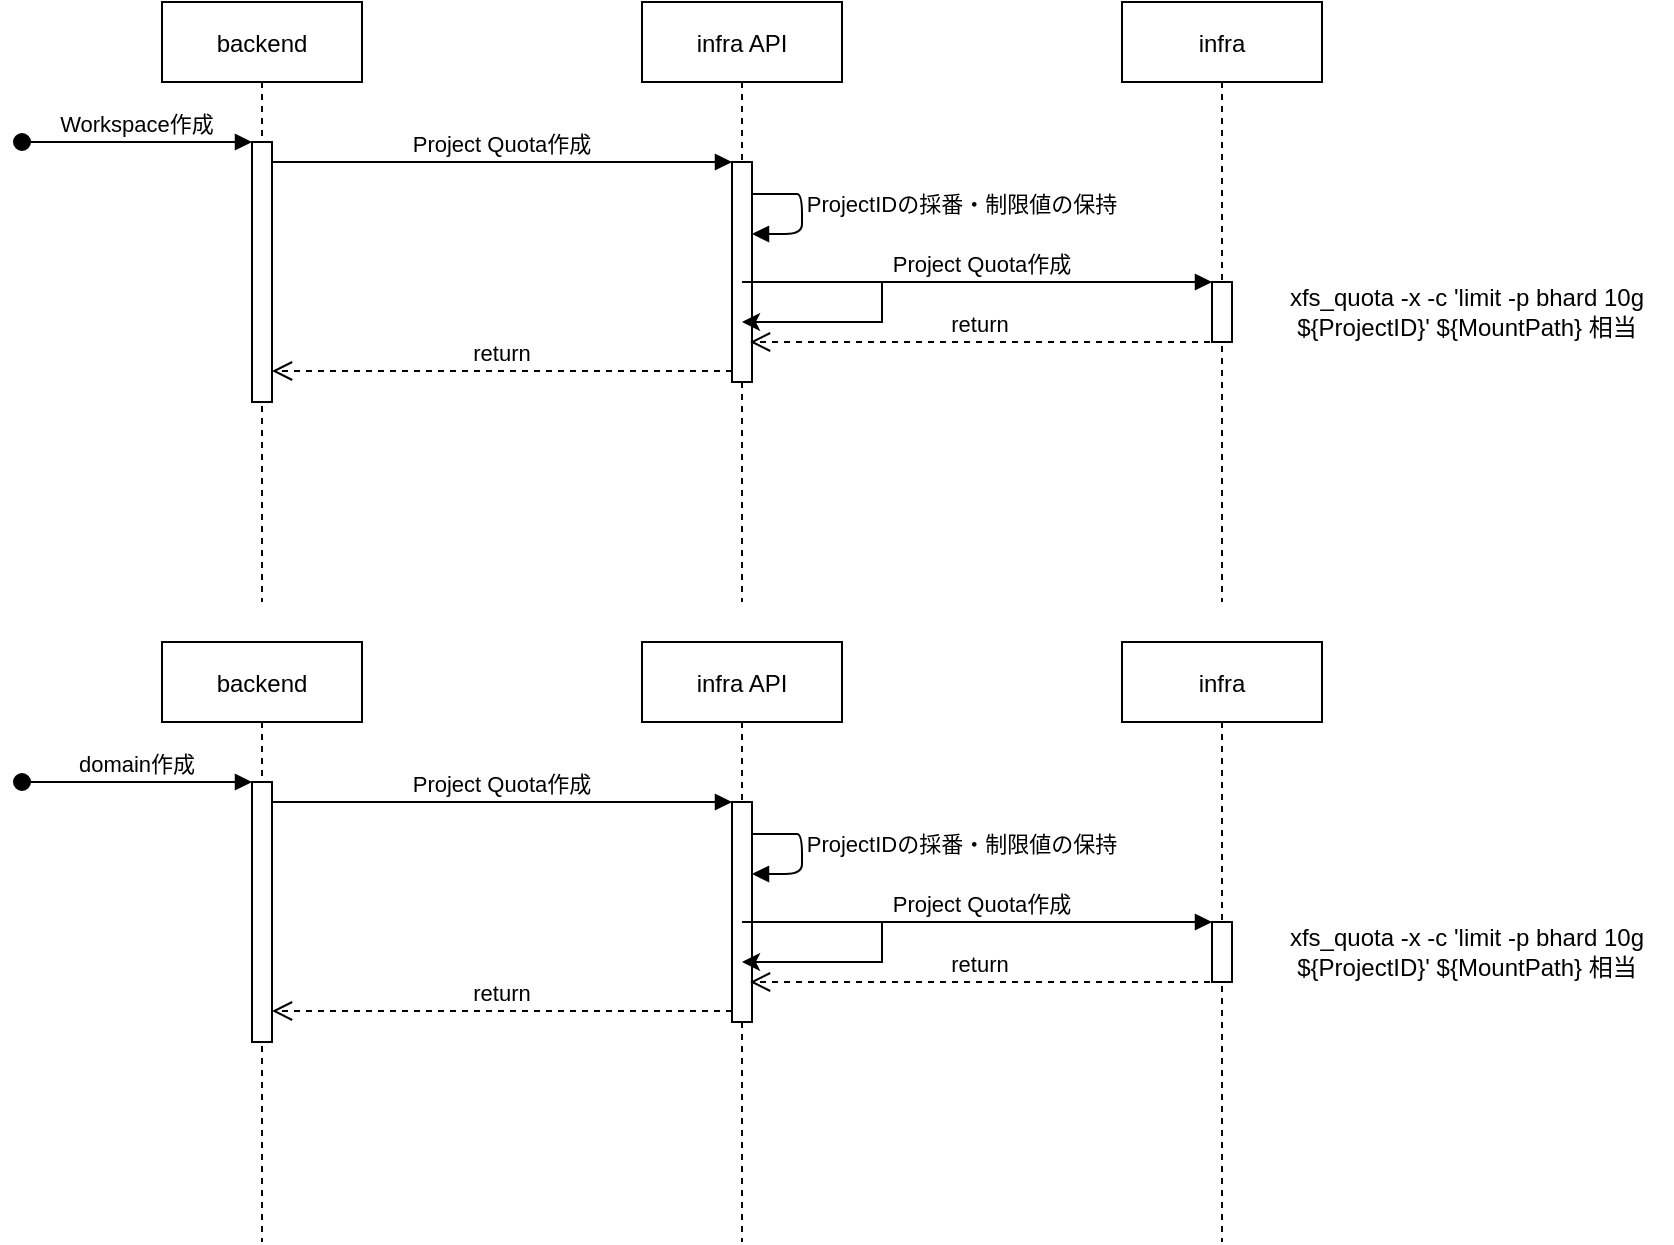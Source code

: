 <mxfile version="15.5.2" type="github">
  <diagram id="kgpKYQtTHZ0yAKxKKP6v" name="Page-1">
    <mxGraphModel dx="769" dy="696" grid="1" gridSize="10" guides="1" tooltips="1" connect="1" arrows="1" fold="1" page="1" pageScale="1" pageWidth="850" pageHeight="1100" math="0" shadow="0">
      <root>
        <mxCell id="0" />
        <mxCell id="1" parent="0" />
        <mxCell id="3nuBFxr9cyL0pnOWT2aG-1" value="backend" style="shape=umlLifeline;perimeter=lifelinePerimeter;container=1;collapsible=0;recursiveResize=0;rounded=0;shadow=0;strokeWidth=1;" parent="1" vertex="1">
          <mxGeometry x="120" y="80" width="100" height="300" as="geometry" />
        </mxCell>
        <mxCell id="3nuBFxr9cyL0pnOWT2aG-2" value="" style="points=[];perimeter=orthogonalPerimeter;rounded=0;shadow=0;strokeWidth=1;" parent="3nuBFxr9cyL0pnOWT2aG-1" vertex="1">
          <mxGeometry x="45" y="70" width="10" height="130" as="geometry" />
        </mxCell>
        <mxCell id="3nuBFxr9cyL0pnOWT2aG-3" value="Workspace作成" style="verticalAlign=bottom;startArrow=oval;endArrow=block;startSize=8;shadow=0;strokeWidth=1;" parent="3nuBFxr9cyL0pnOWT2aG-1" target="3nuBFxr9cyL0pnOWT2aG-2" edge="1">
          <mxGeometry relative="1" as="geometry">
            <mxPoint x="-70" y="70" as="sourcePoint" />
          </mxGeometry>
        </mxCell>
        <mxCell id="3nuBFxr9cyL0pnOWT2aG-5" value="infra API" style="shape=umlLifeline;perimeter=lifelinePerimeter;container=1;collapsible=0;recursiveResize=0;rounded=0;shadow=0;strokeWidth=1;" parent="1" vertex="1">
          <mxGeometry x="360" y="80" width="100" height="300" as="geometry" />
        </mxCell>
        <mxCell id="3nuBFxr9cyL0pnOWT2aG-6" value="" style="points=[];perimeter=orthogonalPerimeter;rounded=0;shadow=0;strokeWidth=1;" parent="3nuBFxr9cyL0pnOWT2aG-5" vertex="1">
          <mxGeometry x="45" y="80" width="10" height="110" as="geometry" />
        </mxCell>
        <mxCell id="3nuBFxr9cyL0pnOWT2aG-7" value="return" style="verticalAlign=bottom;endArrow=open;dashed=1;endSize=8;exitX=0;exitY=0.95;shadow=0;strokeWidth=1;" parent="1" source="3nuBFxr9cyL0pnOWT2aG-6" target="3nuBFxr9cyL0pnOWT2aG-2" edge="1">
          <mxGeometry relative="1" as="geometry">
            <mxPoint x="275" y="236" as="targetPoint" />
          </mxGeometry>
        </mxCell>
        <mxCell id="3nuBFxr9cyL0pnOWT2aG-8" value="Project Quota作成" style="verticalAlign=bottom;endArrow=block;entryX=0;entryY=0;shadow=0;strokeWidth=1;" parent="1" source="3nuBFxr9cyL0pnOWT2aG-2" target="3nuBFxr9cyL0pnOWT2aG-6" edge="1">
          <mxGeometry relative="1" as="geometry">
            <mxPoint x="275" y="160" as="sourcePoint" />
          </mxGeometry>
        </mxCell>
        <mxCell id="WRocmoPPFgqxLy-m5w7Q-1" value="infra" style="shape=umlLifeline;perimeter=lifelinePerimeter;container=1;collapsible=0;recursiveResize=0;rounded=0;shadow=0;strokeWidth=1;" vertex="1" parent="1">
          <mxGeometry x="600" y="80" width="100" height="300" as="geometry" />
        </mxCell>
        <mxCell id="WRocmoPPFgqxLy-m5w7Q-2" value="" style="points=[];perimeter=orthogonalPerimeter;rounded=0;shadow=0;strokeWidth=1;" vertex="1" parent="WRocmoPPFgqxLy-m5w7Q-1">
          <mxGeometry x="45" y="140" width="10" height="30" as="geometry" />
        </mxCell>
        <mxCell id="WRocmoPPFgqxLy-m5w7Q-4" value="ProjectIDの採番・制限値の保持" style="verticalAlign=bottom;endArrow=block;shadow=0;strokeWidth=1;" edge="1" parent="WRocmoPPFgqxLy-m5w7Q-1">
          <mxGeometry x="0.114" y="80" relative="1" as="geometry">
            <mxPoint x="-185" y="96.0" as="sourcePoint" />
            <mxPoint x="-185" y="116" as="targetPoint" />
            <Array as="points">
              <mxPoint x="-170" y="96" />
              <mxPoint x="-160" y="96" />
              <mxPoint x="-160" y="116" />
            </Array>
            <mxPoint as="offset" />
          </mxGeometry>
        </mxCell>
        <mxCell id="WRocmoPPFgqxLy-m5w7Q-5" value="Project Quota作成" style="verticalAlign=bottom;endArrow=block;entryX=0;entryY=0;shadow=0;strokeWidth=1;" edge="1" parent="WRocmoPPFgqxLy-m5w7Q-1">
          <mxGeometry relative="1" as="geometry">
            <mxPoint x="-185" y="140.0" as="sourcePoint" />
            <mxPoint x="45" y="140.0" as="targetPoint" />
          </mxGeometry>
        </mxCell>
        <mxCell id="WRocmoPPFgqxLy-m5w7Q-6" value="return" style="verticalAlign=bottom;endArrow=open;dashed=1;endSize=8;exitX=0;exitY=0.95;shadow=0;strokeWidth=1;" edge="1" parent="1">
          <mxGeometry relative="1" as="geometry">
            <mxPoint x="414" y="250.0" as="targetPoint" />
            <mxPoint x="644" y="250.0" as="sourcePoint" />
          </mxGeometry>
        </mxCell>
        <mxCell id="WRocmoPPFgqxLy-m5w7Q-9" value="xfs_quota -x -c &#39;limit -p bhard 10g ${ProjectID}&#39; ${MountPath} 相当" style="text;html=1;strokeColor=none;fillColor=none;align=center;verticalAlign=middle;whiteSpace=wrap;rounded=0;" vertex="1" parent="1">
          <mxGeometry x="670" y="220" width="205" height="30" as="geometry" />
        </mxCell>
        <mxCell id="WRocmoPPFgqxLy-m5w7Q-10" style="edgeStyle=orthogonalEdgeStyle;rounded=0;orthogonalLoop=1;jettySize=auto;html=1;" edge="1" parent="1" source="3nuBFxr9cyL0pnOWT2aG-5" target="3nuBFxr9cyL0pnOWT2aG-5">
          <mxGeometry relative="1" as="geometry" />
        </mxCell>
        <mxCell id="WRocmoPPFgqxLy-m5w7Q-25" value="backend" style="shape=umlLifeline;perimeter=lifelinePerimeter;container=1;collapsible=0;recursiveResize=0;rounded=0;shadow=0;strokeWidth=1;" vertex="1" parent="1">
          <mxGeometry x="120" y="400" width="100" height="300" as="geometry" />
        </mxCell>
        <mxCell id="WRocmoPPFgqxLy-m5w7Q-26" value="" style="points=[];perimeter=orthogonalPerimeter;rounded=0;shadow=0;strokeWidth=1;" vertex="1" parent="WRocmoPPFgqxLy-m5w7Q-25">
          <mxGeometry x="45" y="70" width="10" height="130" as="geometry" />
        </mxCell>
        <mxCell id="WRocmoPPFgqxLy-m5w7Q-27" value="domain作成" style="verticalAlign=bottom;startArrow=oval;endArrow=block;startSize=8;shadow=0;strokeWidth=1;" edge="1" parent="WRocmoPPFgqxLy-m5w7Q-25" target="WRocmoPPFgqxLy-m5w7Q-26">
          <mxGeometry relative="1" as="geometry">
            <mxPoint x="-70" y="70" as="sourcePoint" />
          </mxGeometry>
        </mxCell>
        <mxCell id="WRocmoPPFgqxLy-m5w7Q-28" value="infra API" style="shape=umlLifeline;perimeter=lifelinePerimeter;container=1;collapsible=0;recursiveResize=0;rounded=0;shadow=0;strokeWidth=1;" vertex="1" parent="1">
          <mxGeometry x="360" y="400" width="100" height="300" as="geometry" />
        </mxCell>
        <mxCell id="WRocmoPPFgqxLy-m5w7Q-29" value="" style="points=[];perimeter=orthogonalPerimeter;rounded=0;shadow=0;strokeWidth=1;" vertex="1" parent="WRocmoPPFgqxLy-m5w7Q-28">
          <mxGeometry x="45" y="80" width="10" height="110" as="geometry" />
        </mxCell>
        <mxCell id="WRocmoPPFgqxLy-m5w7Q-30" value="return" style="verticalAlign=bottom;endArrow=open;dashed=1;endSize=8;exitX=0;exitY=0.95;shadow=0;strokeWidth=1;" edge="1" parent="1" source="WRocmoPPFgqxLy-m5w7Q-29" target="WRocmoPPFgqxLy-m5w7Q-26">
          <mxGeometry relative="1" as="geometry">
            <mxPoint x="275" y="556" as="targetPoint" />
          </mxGeometry>
        </mxCell>
        <mxCell id="WRocmoPPFgqxLy-m5w7Q-31" value="Project Quota作成" style="verticalAlign=bottom;endArrow=block;entryX=0;entryY=0;shadow=0;strokeWidth=1;" edge="1" parent="1" source="WRocmoPPFgqxLy-m5w7Q-26" target="WRocmoPPFgqxLy-m5w7Q-29">
          <mxGeometry relative="1" as="geometry">
            <mxPoint x="275" y="480" as="sourcePoint" />
          </mxGeometry>
        </mxCell>
        <mxCell id="WRocmoPPFgqxLy-m5w7Q-32" value="infra" style="shape=umlLifeline;perimeter=lifelinePerimeter;container=1;collapsible=0;recursiveResize=0;rounded=0;shadow=0;strokeWidth=1;" vertex="1" parent="1">
          <mxGeometry x="600" y="400" width="100" height="300" as="geometry" />
        </mxCell>
        <mxCell id="WRocmoPPFgqxLy-m5w7Q-33" value="" style="points=[];perimeter=orthogonalPerimeter;rounded=0;shadow=0;strokeWidth=1;" vertex="1" parent="WRocmoPPFgqxLy-m5w7Q-32">
          <mxGeometry x="45" y="140" width="10" height="30" as="geometry" />
        </mxCell>
        <mxCell id="WRocmoPPFgqxLy-m5w7Q-34" value="ProjectIDの採番・制限値の保持" style="verticalAlign=bottom;endArrow=block;shadow=0;strokeWidth=1;" edge="1" parent="WRocmoPPFgqxLy-m5w7Q-32">
          <mxGeometry x="0.114" y="80" relative="1" as="geometry">
            <mxPoint x="-185" y="96.0" as="sourcePoint" />
            <mxPoint x="-185" y="116" as="targetPoint" />
            <Array as="points">
              <mxPoint x="-170" y="96" />
              <mxPoint x="-160" y="96" />
              <mxPoint x="-160" y="116" />
            </Array>
            <mxPoint as="offset" />
          </mxGeometry>
        </mxCell>
        <mxCell id="WRocmoPPFgqxLy-m5w7Q-35" value="Project Quota作成" style="verticalAlign=bottom;endArrow=block;entryX=0;entryY=0;shadow=0;strokeWidth=1;" edge="1" parent="WRocmoPPFgqxLy-m5w7Q-32">
          <mxGeometry relative="1" as="geometry">
            <mxPoint x="-185" y="140.0" as="sourcePoint" />
            <mxPoint x="45" y="140.0" as="targetPoint" />
          </mxGeometry>
        </mxCell>
        <mxCell id="WRocmoPPFgqxLy-m5w7Q-36" value="return" style="verticalAlign=bottom;endArrow=open;dashed=1;endSize=8;exitX=0;exitY=0.95;shadow=0;strokeWidth=1;" edge="1" parent="1">
          <mxGeometry relative="1" as="geometry">
            <mxPoint x="414" y="570.0" as="targetPoint" />
            <mxPoint x="644" y="570.0" as="sourcePoint" />
          </mxGeometry>
        </mxCell>
        <mxCell id="WRocmoPPFgqxLy-m5w7Q-37" value="xfs_quota -x -c &#39;limit -p bhard 10g ${ProjectID}&#39; ${MountPath} 相当" style="text;html=1;strokeColor=none;fillColor=none;align=center;verticalAlign=middle;whiteSpace=wrap;rounded=0;" vertex="1" parent="1">
          <mxGeometry x="670" y="540" width="205" height="30" as="geometry" />
        </mxCell>
        <mxCell id="WRocmoPPFgqxLy-m5w7Q-38" style="edgeStyle=orthogonalEdgeStyle;rounded=0;orthogonalLoop=1;jettySize=auto;html=1;" edge="1" parent="1" source="WRocmoPPFgqxLy-m5w7Q-28" target="WRocmoPPFgqxLy-m5w7Q-28">
          <mxGeometry relative="1" as="geometry" />
        </mxCell>
      </root>
    </mxGraphModel>
  </diagram>
</mxfile>
